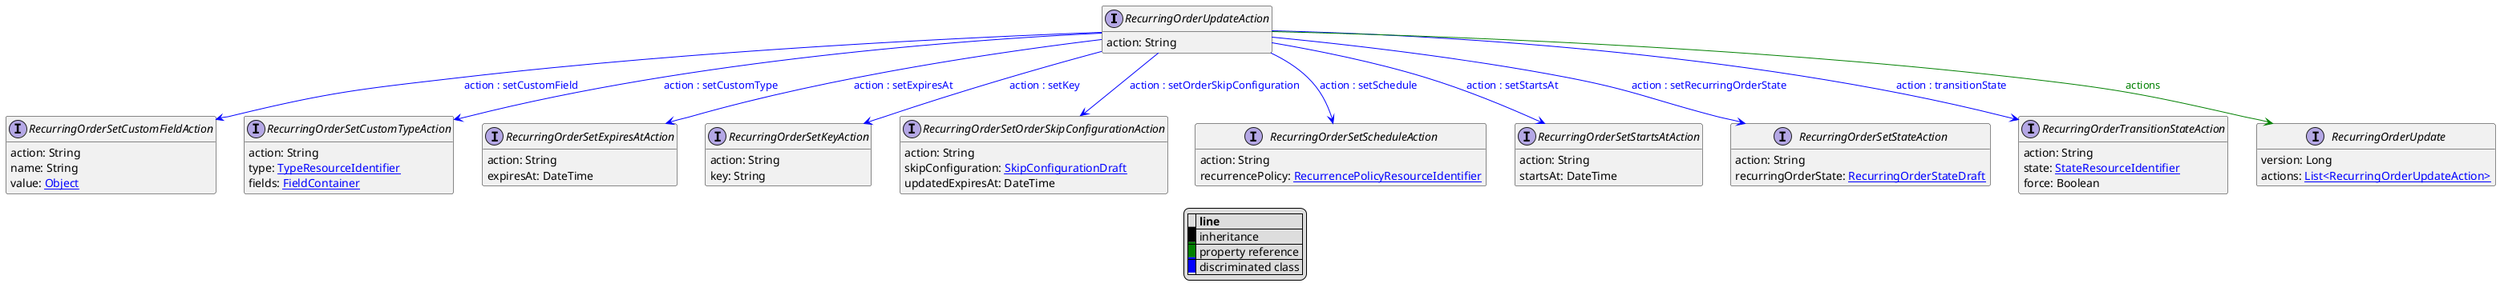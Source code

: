 @startuml

hide empty fields
hide empty methods
legend
|= |= line |
|<back:black>   </back>| inheritance |
|<back:green>   </back>| property reference |
|<back:blue>   </back>| discriminated class |
endlegend
interface RecurringOrderUpdateAction [[RecurringOrderUpdateAction.svg]]  {
    action: String
}


interface RecurringOrderSetCustomFieldAction [[RecurringOrderSetCustomFieldAction.svg]]  {
    action: String
    name: String
    value: [[Object.svg Object]]
}
interface RecurringOrderSetCustomTypeAction [[RecurringOrderSetCustomTypeAction.svg]]  {
    action: String
    type: [[TypeResourceIdentifier.svg TypeResourceIdentifier]]
    fields: [[FieldContainer.svg FieldContainer]]
}
interface RecurringOrderSetExpiresAtAction [[RecurringOrderSetExpiresAtAction.svg]]  {
    action: String
    expiresAt: DateTime
}
interface RecurringOrderSetKeyAction [[RecurringOrderSetKeyAction.svg]]  {
    action: String
    key: String
}
interface RecurringOrderSetOrderSkipConfigurationAction [[RecurringOrderSetOrderSkipConfigurationAction.svg]]  {
    action: String
    skipConfiguration: [[SkipConfigurationDraft.svg SkipConfigurationDraft]]
    updatedExpiresAt: DateTime
}
interface RecurringOrderSetScheduleAction [[RecurringOrderSetScheduleAction.svg]]  {
    action: String
    recurrencePolicy: [[RecurrencePolicyResourceIdentifier.svg RecurrencePolicyResourceIdentifier]]
}
interface RecurringOrderSetStartsAtAction [[RecurringOrderSetStartsAtAction.svg]]  {
    action: String
    startsAt: DateTime
}
interface RecurringOrderSetStateAction [[RecurringOrderSetStateAction.svg]]  {
    action: String
    recurringOrderState: [[RecurringOrderStateDraft.svg RecurringOrderStateDraft]]
}
interface RecurringOrderTransitionStateAction [[RecurringOrderTransitionStateAction.svg]]  {
    action: String
    state: [[StateResourceIdentifier.svg StateResourceIdentifier]]
    force: Boolean
}
interface RecurringOrderUpdate [[RecurringOrderUpdate.svg]]  {
    version: Long
    actions: [[RecurringOrderUpdateAction.svg List<RecurringOrderUpdateAction>]]
}
RecurringOrderUpdateAction --> RecurringOrderSetCustomFieldAction #blue;text:blue : "action : setCustomField"
RecurringOrderUpdateAction --> RecurringOrderSetCustomTypeAction #blue;text:blue : "action : setCustomType"
RecurringOrderUpdateAction --> RecurringOrderSetExpiresAtAction #blue;text:blue : "action : setExpiresAt"
RecurringOrderUpdateAction --> RecurringOrderSetKeyAction #blue;text:blue : "action : setKey"
RecurringOrderUpdateAction --> RecurringOrderSetOrderSkipConfigurationAction #blue;text:blue : "action : setOrderSkipConfiguration"
RecurringOrderUpdateAction --> RecurringOrderSetScheduleAction #blue;text:blue : "action : setSchedule"
RecurringOrderUpdateAction --> RecurringOrderSetStartsAtAction #blue;text:blue : "action : setStartsAt"
RecurringOrderUpdateAction --> RecurringOrderSetStateAction #blue;text:blue : "action : setRecurringOrderState"
RecurringOrderUpdateAction --> RecurringOrderTransitionStateAction #blue;text:blue : "action : transitionState"
RecurringOrderUpdateAction --> RecurringOrderUpdate #green;text:green : "actions"
@enduml
